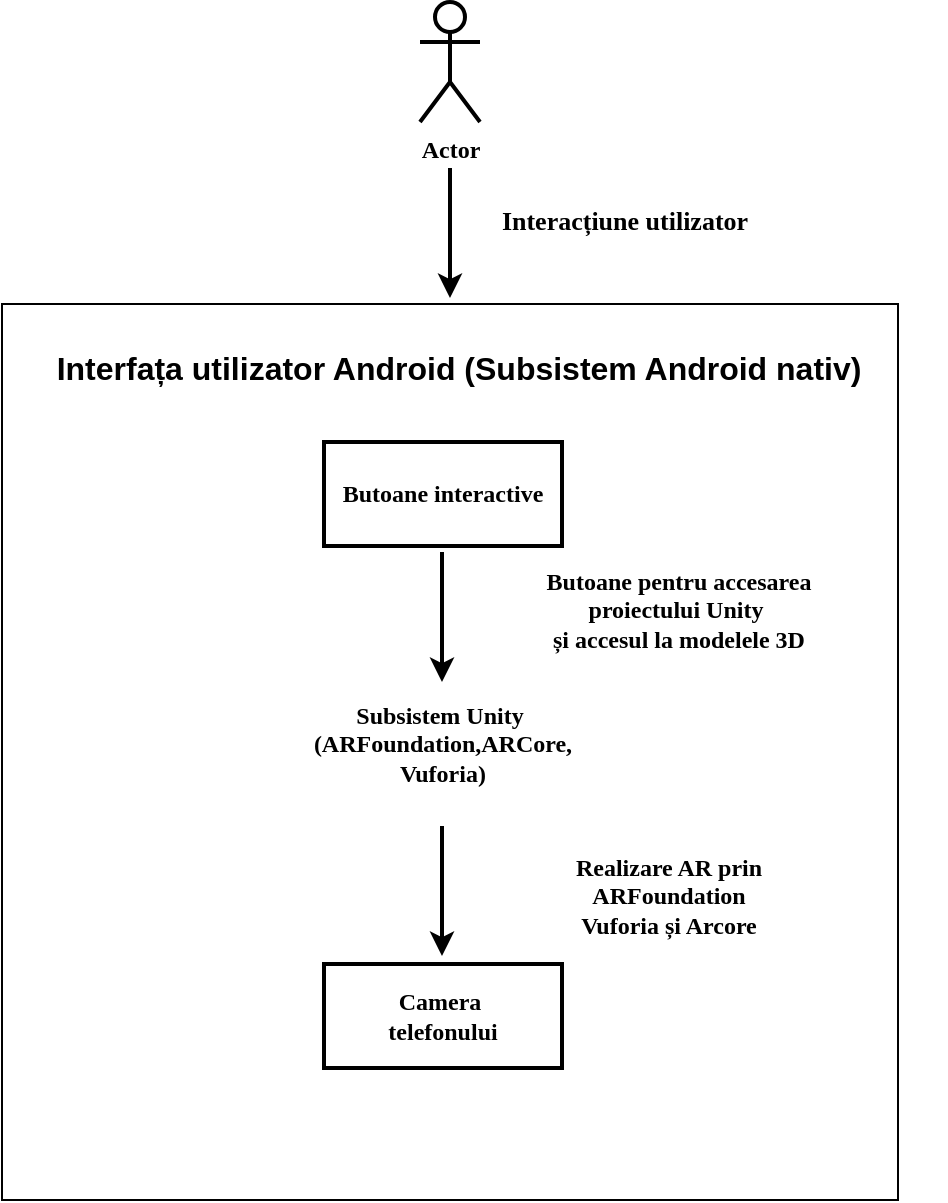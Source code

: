 <mxfile version="21.5.0" type="github">
  <diagram name="Page-1" id="Ii7l1QOKZbqQa2WmFgOp">
    <mxGraphModel dx="1434" dy="796" grid="0" gridSize="10" guides="1" tooltips="1" connect="1" arrows="1" fold="1" page="1" pageScale="1" pageWidth="850" pageHeight="1100" background="#ffffff" math="0" shadow="0">
      <root>
        <mxCell id="0" />
        <mxCell id="1" parent="0" />
        <mxCell id="5bNDe-UUc4NEutLfhQT3-7" value="" style="whiteSpace=wrap;html=1;aspect=fixed;fontSize=10;labelBorderColor=none;" parent="1" vertex="1">
          <mxGeometry x="201" y="234" width="448" height="448" as="geometry" />
        </mxCell>
        <mxCell id="5bNDe-UUc4NEutLfhQT3-2" value="Actor" style="shape=umlActor;verticalLabelPosition=bottom;verticalAlign=top;html=1;outlineConnect=0;strokeColor=#000000;fontStyle=1;fontFamily=Verdana;fontColor=#000000;strokeWidth=2;" parent="1" vertex="1">
          <mxGeometry x="410" y="83" width="30" height="60" as="geometry" />
        </mxCell>
        <mxCell id="5bNDe-UUc4NEutLfhQT3-3" value="Butoane interactive" style="rounded=0;whiteSpace=wrap;html=1;fontStyle=1;fontFamily=Verdana;labelBackgroundColor=default;strokeWidth=2;" parent="1" vertex="1">
          <mxGeometry x="362" y="303" width="119" height="52" as="geometry" />
        </mxCell>
        <mxCell id="5bNDe-UUc4NEutLfhQT3-5" value="" style="endArrow=classic;html=1;rounded=0;fontColor=#000000;strokeColor=#000000;strokeWidth=2;" parent="1" edge="1">
          <mxGeometry width="50" height="50" relative="1" as="geometry">
            <mxPoint x="425" y="166" as="sourcePoint" />
            <mxPoint x="425" y="231" as="targetPoint" />
          </mxGeometry>
        </mxCell>
        <mxCell id="5bNDe-UUc4NEutLfhQT3-9" value="Subsistem Unity&amp;nbsp;&lt;br&gt;(ARFoundation,ARCore,&lt;br&gt;Vuforia)" style="rounded=0;whiteSpace=wrap;html=1;fontFamily=Verdana;fontStyle=1;opacity=60;strokeWidth=2;strokeColor=#FFFFFF;" parent="1" vertex="1">
          <mxGeometry x="327" y="425" width="189" height="57" as="geometry" />
        </mxCell>
        <mxCell id="5bNDe-UUc4NEutLfhQT3-10" value="Camera&amp;nbsp;&lt;br&gt;telefonului" style="rounded=0;whiteSpace=wrap;html=1;fontStyle=1;fontFamily=Verdana;strokeWidth=2;" parent="1" vertex="1">
          <mxGeometry x="362" y="564" width="119" height="52" as="geometry" />
        </mxCell>
        <mxCell id="5bNDe-UUc4NEutLfhQT3-12" value="" style="endArrow=classic;html=1;rounded=0;strokeWidth=2;" parent="1" edge="1">
          <mxGeometry width="50" height="50" relative="1" as="geometry">
            <mxPoint x="421" y="358" as="sourcePoint" />
            <mxPoint x="421" y="423" as="targetPoint" />
          </mxGeometry>
        </mxCell>
        <mxCell id="5bNDe-UUc4NEutLfhQT3-13" value="" style="endArrow=classic;html=1;rounded=0;strokeWidth=2;" parent="1" edge="1">
          <mxGeometry width="50" height="50" relative="1" as="geometry">
            <mxPoint x="421" y="495" as="sourcePoint" />
            <mxPoint x="421" y="560" as="targetPoint" />
          </mxGeometry>
        </mxCell>
        <mxCell id="5bNDe-UUc4NEutLfhQT3-14" value="&lt;font style=&quot;font-size: 16px;&quot;&gt;Interfața utilizator Android (Subsistem Android nativ)&lt;/font&gt;" style="text;strokeColor=none;fillColor=none;html=1;fontSize=18;fontStyle=1;verticalAlign=middle;align=center;" parent="1" vertex="1">
          <mxGeometry x="391" y="254" width="76" height="23" as="geometry" />
        </mxCell>
        <mxCell id="5bNDe-UUc4NEutLfhQT3-16" value="Interacțiune utilizator" style="text;strokeColor=none;fillColor=none;html=1;fontSize=13;fontStyle=1;verticalAlign=middle;align=center;fontFamily=Verdana;fontColor=#000000;" parent="1" vertex="1">
          <mxGeometry x="479" y="181" width="66" height="21" as="geometry" />
        </mxCell>
        <mxCell id="5bNDe-UUc4NEutLfhQT3-17" value="Butoane pentru accesarea &lt;br style=&quot;font-size: 12px;&quot;&gt;proiectului Unity&amp;nbsp;&lt;br style=&quot;font-size: 12px;&quot;&gt;și accesul la modelele 3D" style="text;strokeColor=none;fillColor=none;html=1;fontSize=12;fontStyle=1;verticalAlign=middle;align=center;fontFamily=Verdana;" parent="1" vertex="1">
          <mxGeometry x="405" y="373" width="268" height="28" as="geometry" />
        </mxCell>
        <mxCell id="5bNDe-UUc4NEutLfhQT3-18" value="Realizare AR prin &lt;br&gt;ARFoundation&lt;br&gt;Vuforia și Arcore" style="text;strokeColor=none;fillColor=none;html=1;fontSize=12;fontStyle=1;verticalAlign=middle;align=center;fontFamily=Verdana;" parent="1" vertex="1">
          <mxGeometry x="504" y="517" width="59" height="26" as="geometry" />
        </mxCell>
      </root>
    </mxGraphModel>
  </diagram>
</mxfile>
